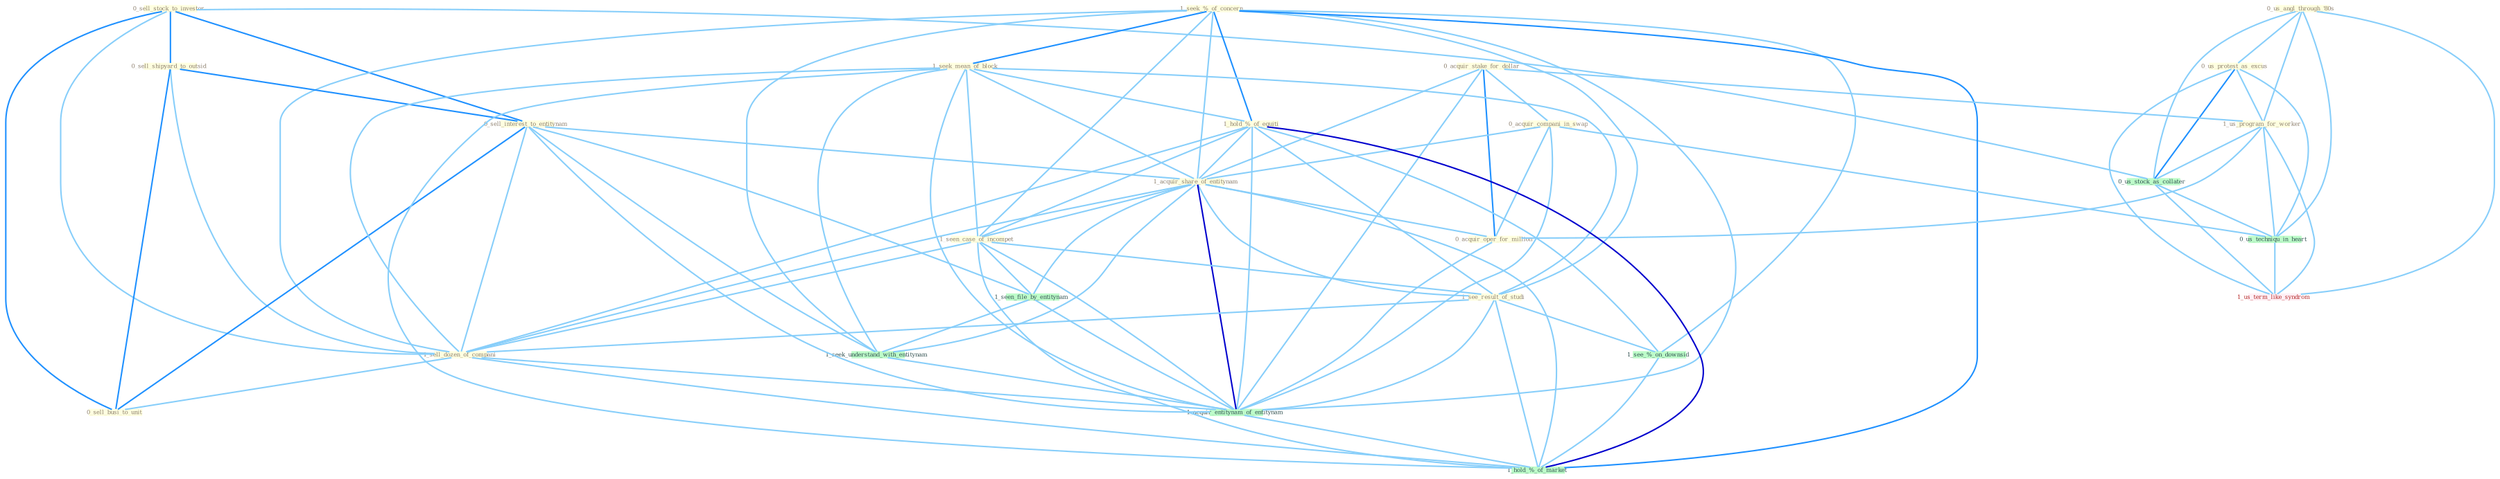 Graph G{ 
    node
    [shape=polygon,style=filled,width=.5,height=.06,color="#BDFCC9",fixedsize=true,fontsize=4,
    fontcolor="#2f4f4f"];
    {node
    [color="#ffffe0", fontcolor="#8b7d6b"] "0_sell_stock_to_investor " "1_seek_%_of_concern " "0_sell_shipyard_to_outsid " "0_us_angl_through_'80s " "0_sell_interest_to_entitynam " "0_us_protest_as_excus " "0_acquir_stake_for_dollar " "1_us_program_for_worker " "1_seek_mean_of_block " "0_acquir_compani_in_swap " "1_hold_%_of_equiti " "1_acquir_share_of_entitynam " "0_acquir_oper_for_million " "1_seen_case_of_incompet " "1_see_result_of_studi " "1_sell_dozen_of_compani " "0_sell_busi_to_unit "}
{node [color="#fff0f5", fontcolor="#b22222"] "1_us_term_like_syndrom "}
edge [color="#B0E2FF"];

	"0_sell_stock_to_investor " -- "0_sell_shipyard_to_outsid " [w="2", color="#1e90ff" , len=0.8];
	"0_sell_stock_to_investor " -- "0_sell_interest_to_entitynam " [w="2", color="#1e90ff" , len=0.8];
	"0_sell_stock_to_investor " -- "1_sell_dozen_of_compani " [w="1", color="#87cefa" ];
	"0_sell_stock_to_investor " -- "0_sell_busi_to_unit " [w="2", color="#1e90ff" , len=0.8];
	"0_sell_stock_to_investor " -- "0_us_stock_as_collater " [w="1", color="#87cefa" ];
	"1_seek_%_of_concern " -- "1_seek_mean_of_block " [w="2", color="#1e90ff" , len=0.8];
	"1_seek_%_of_concern " -- "1_hold_%_of_equiti " [w="2", color="#1e90ff" , len=0.8];
	"1_seek_%_of_concern " -- "1_acquir_share_of_entitynam " [w="1", color="#87cefa" ];
	"1_seek_%_of_concern " -- "1_seen_case_of_incompet " [w="1", color="#87cefa" ];
	"1_seek_%_of_concern " -- "1_see_result_of_studi " [w="1", color="#87cefa" ];
	"1_seek_%_of_concern " -- "1_sell_dozen_of_compani " [w="1", color="#87cefa" ];
	"1_seek_%_of_concern " -- "1_seek_understand_with_entitynam " [w="1", color="#87cefa" ];
	"1_seek_%_of_concern " -- "1_acquir_entitynam_of_entitynam " [w="1", color="#87cefa" ];
	"1_seek_%_of_concern " -- "1_see_%_on_downsid " [w="1", color="#87cefa" ];
	"1_seek_%_of_concern " -- "1_hold_%_of_market " [w="2", color="#1e90ff" , len=0.8];
	"0_sell_shipyard_to_outsid " -- "0_sell_interest_to_entitynam " [w="2", color="#1e90ff" , len=0.8];
	"0_sell_shipyard_to_outsid " -- "1_sell_dozen_of_compani " [w="1", color="#87cefa" ];
	"0_sell_shipyard_to_outsid " -- "0_sell_busi_to_unit " [w="2", color="#1e90ff" , len=0.8];
	"0_us_angl_through_'80s " -- "0_us_protest_as_excus " [w="1", color="#87cefa" ];
	"0_us_angl_through_'80s " -- "1_us_program_for_worker " [w="1", color="#87cefa" ];
	"0_us_angl_through_'80s " -- "0_us_stock_as_collater " [w="1", color="#87cefa" ];
	"0_us_angl_through_'80s " -- "0_us_techniqu_in_heart " [w="1", color="#87cefa" ];
	"0_us_angl_through_'80s " -- "1_us_term_like_syndrom " [w="1", color="#87cefa" ];
	"0_sell_interest_to_entitynam " -- "1_acquir_share_of_entitynam " [w="1", color="#87cefa" ];
	"0_sell_interest_to_entitynam " -- "1_sell_dozen_of_compani " [w="1", color="#87cefa" ];
	"0_sell_interest_to_entitynam " -- "0_sell_busi_to_unit " [w="2", color="#1e90ff" , len=0.8];
	"0_sell_interest_to_entitynam " -- "1_seen_file_by_entitynam " [w="1", color="#87cefa" ];
	"0_sell_interest_to_entitynam " -- "1_seek_understand_with_entitynam " [w="1", color="#87cefa" ];
	"0_sell_interest_to_entitynam " -- "1_acquir_entitynam_of_entitynam " [w="1", color="#87cefa" ];
	"0_us_protest_as_excus " -- "1_us_program_for_worker " [w="1", color="#87cefa" ];
	"0_us_protest_as_excus " -- "0_us_stock_as_collater " [w="2", color="#1e90ff" , len=0.8];
	"0_us_protest_as_excus " -- "0_us_techniqu_in_heart " [w="1", color="#87cefa" ];
	"0_us_protest_as_excus " -- "1_us_term_like_syndrom " [w="1", color="#87cefa" ];
	"0_acquir_stake_for_dollar " -- "1_us_program_for_worker " [w="1", color="#87cefa" ];
	"0_acquir_stake_for_dollar " -- "0_acquir_compani_in_swap " [w="1", color="#87cefa" ];
	"0_acquir_stake_for_dollar " -- "1_acquir_share_of_entitynam " [w="1", color="#87cefa" ];
	"0_acquir_stake_for_dollar " -- "0_acquir_oper_for_million " [w="2", color="#1e90ff" , len=0.8];
	"0_acquir_stake_for_dollar " -- "1_acquir_entitynam_of_entitynam " [w="1", color="#87cefa" ];
	"1_us_program_for_worker " -- "0_acquir_oper_for_million " [w="1", color="#87cefa" ];
	"1_us_program_for_worker " -- "0_us_stock_as_collater " [w="1", color="#87cefa" ];
	"1_us_program_for_worker " -- "0_us_techniqu_in_heart " [w="1", color="#87cefa" ];
	"1_us_program_for_worker " -- "1_us_term_like_syndrom " [w="1", color="#87cefa" ];
	"1_seek_mean_of_block " -- "1_hold_%_of_equiti " [w="1", color="#87cefa" ];
	"1_seek_mean_of_block " -- "1_acquir_share_of_entitynam " [w="1", color="#87cefa" ];
	"1_seek_mean_of_block " -- "1_seen_case_of_incompet " [w="1", color="#87cefa" ];
	"1_seek_mean_of_block " -- "1_see_result_of_studi " [w="1", color="#87cefa" ];
	"1_seek_mean_of_block " -- "1_sell_dozen_of_compani " [w="1", color="#87cefa" ];
	"1_seek_mean_of_block " -- "1_seek_understand_with_entitynam " [w="1", color="#87cefa" ];
	"1_seek_mean_of_block " -- "1_acquir_entitynam_of_entitynam " [w="1", color="#87cefa" ];
	"1_seek_mean_of_block " -- "1_hold_%_of_market " [w="1", color="#87cefa" ];
	"0_acquir_compani_in_swap " -- "1_acquir_share_of_entitynam " [w="1", color="#87cefa" ];
	"0_acquir_compani_in_swap " -- "0_acquir_oper_for_million " [w="1", color="#87cefa" ];
	"0_acquir_compani_in_swap " -- "1_acquir_entitynam_of_entitynam " [w="1", color="#87cefa" ];
	"0_acquir_compani_in_swap " -- "0_us_techniqu_in_heart " [w="1", color="#87cefa" ];
	"1_hold_%_of_equiti " -- "1_acquir_share_of_entitynam " [w="1", color="#87cefa" ];
	"1_hold_%_of_equiti " -- "1_seen_case_of_incompet " [w="1", color="#87cefa" ];
	"1_hold_%_of_equiti " -- "1_see_result_of_studi " [w="1", color="#87cefa" ];
	"1_hold_%_of_equiti " -- "1_sell_dozen_of_compani " [w="1", color="#87cefa" ];
	"1_hold_%_of_equiti " -- "1_acquir_entitynam_of_entitynam " [w="1", color="#87cefa" ];
	"1_hold_%_of_equiti " -- "1_see_%_on_downsid " [w="1", color="#87cefa" ];
	"1_hold_%_of_equiti " -- "1_hold_%_of_market " [w="3", color="#0000cd" , len=0.6];
	"1_acquir_share_of_entitynam " -- "0_acquir_oper_for_million " [w="1", color="#87cefa" ];
	"1_acquir_share_of_entitynam " -- "1_seen_case_of_incompet " [w="1", color="#87cefa" ];
	"1_acquir_share_of_entitynam " -- "1_see_result_of_studi " [w="1", color="#87cefa" ];
	"1_acquir_share_of_entitynam " -- "1_sell_dozen_of_compani " [w="1", color="#87cefa" ];
	"1_acquir_share_of_entitynam " -- "1_seen_file_by_entitynam " [w="1", color="#87cefa" ];
	"1_acquir_share_of_entitynam " -- "1_seek_understand_with_entitynam " [w="1", color="#87cefa" ];
	"1_acquir_share_of_entitynam " -- "1_acquir_entitynam_of_entitynam " [w="3", color="#0000cd" , len=0.6];
	"1_acquir_share_of_entitynam " -- "1_hold_%_of_market " [w="1", color="#87cefa" ];
	"0_acquir_oper_for_million " -- "1_acquir_entitynam_of_entitynam " [w="1", color="#87cefa" ];
	"1_seen_case_of_incompet " -- "1_see_result_of_studi " [w="1", color="#87cefa" ];
	"1_seen_case_of_incompet " -- "1_sell_dozen_of_compani " [w="1", color="#87cefa" ];
	"1_seen_case_of_incompet " -- "1_seen_file_by_entitynam " [w="1", color="#87cefa" ];
	"1_seen_case_of_incompet " -- "1_acquir_entitynam_of_entitynam " [w="1", color="#87cefa" ];
	"1_seen_case_of_incompet " -- "1_hold_%_of_market " [w="1", color="#87cefa" ];
	"1_see_result_of_studi " -- "1_sell_dozen_of_compani " [w="1", color="#87cefa" ];
	"1_see_result_of_studi " -- "1_acquir_entitynam_of_entitynam " [w="1", color="#87cefa" ];
	"1_see_result_of_studi " -- "1_see_%_on_downsid " [w="1", color="#87cefa" ];
	"1_see_result_of_studi " -- "1_hold_%_of_market " [w="1", color="#87cefa" ];
	"1_sell_dozen_of_compani " -- "0_sell_busi_to_unit " [w="1", color="#87cefa" ];
	"1_sell_dozen_of_compani " -- "1_acquir_entitynam_of_entitynam " [w="1", color="#87cefa" ];
	"1_sell_dozen_of_compani " -- "1_hold_%_of_market " [w="1", color="#87cefa" ];
	"1_seen_file_by_entitynam " -- "1_seek_understand_with_entitynam " [w="1", color="#87cefa" ];
	"1_seen_file_by_entitynam " -- "1_acquir_entitynam_of_entitynam " [w="1", color="#87cefa" ];
	"0_us_stock_as_collater " -- "0_us_techniqu_in_heart " [w="1", color="#87cefa" ];
	"0_us_stock_as_collater " -- "1_us_term_like_syndrom " [w="1", color="#87cefa" ];
	"1_seek_understand_with_entitynam " -- "1_acquir_entitynam_of_entitynam " [w="1", color="#87cefa" ];
	"1_acquir_entitynam_of_entitynam " -- "1_hold_%_of_market " [w="1", color="#87cefa" ];
	"0_us_techniqu_in_heart " -- "1_us_term_like_syndrom " [w="1", color="#87cefa" ];
	"1_see_%_on_downsid " -- "1_hold_%_of_market " [w="1", color="#87cefa" ];
}